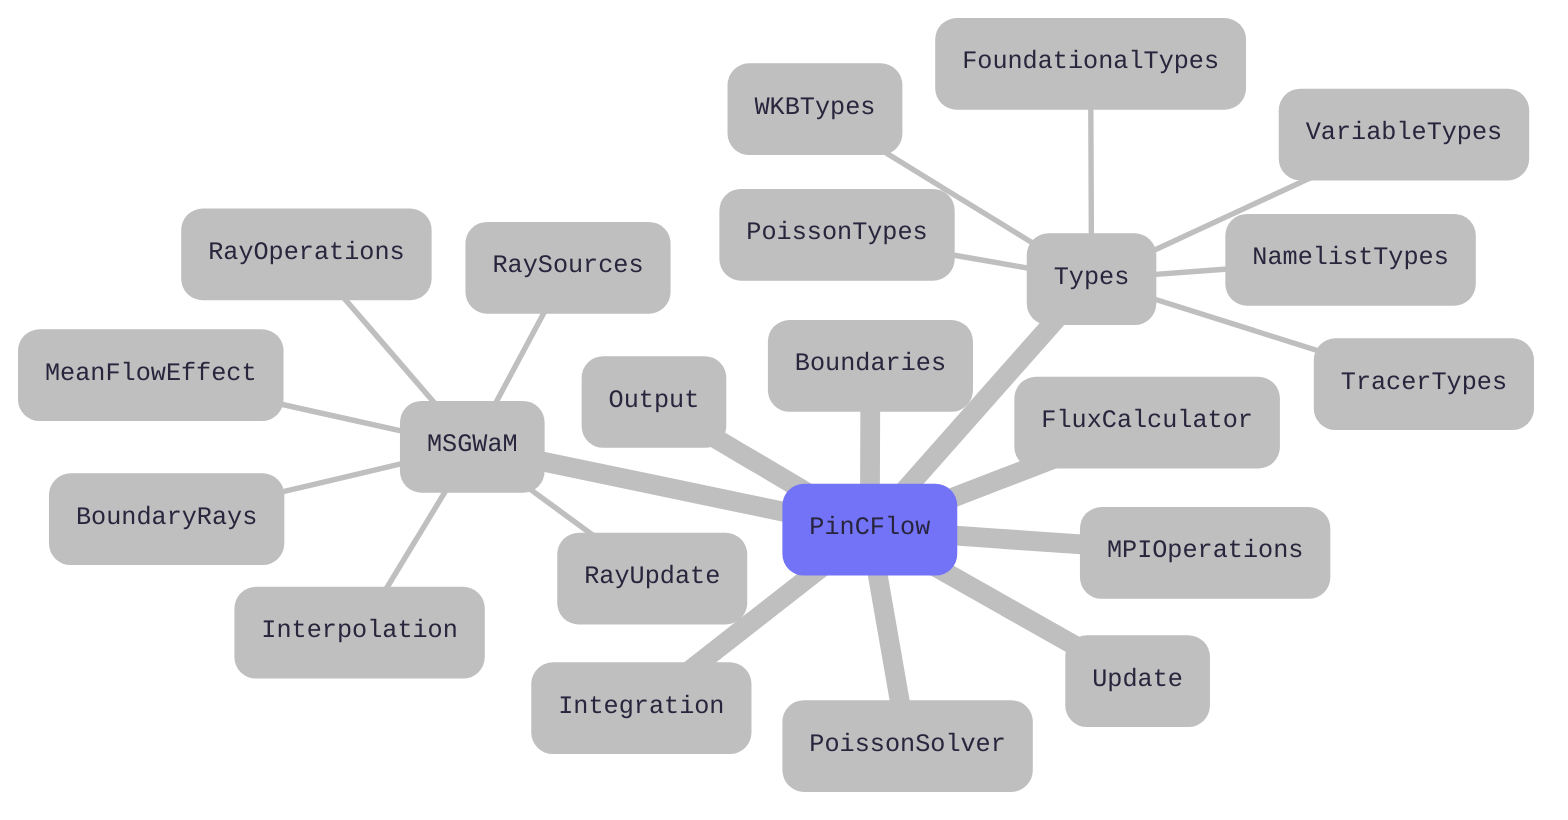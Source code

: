 ---
config:
    theme: redux
    fontFamily: monospace
---
mindmap
    root(PinCFlow)
        (Boundaries)
        (FluxCalculator)
        (Integration)
        (MPIOperations)
        (MSGWaM)
            (BoundaryRays)
            (Interpolation)
            (MeanFlowEffect)
            (RayOperations)
            (RaySources)
            (RayUpdate)
        (Output)
        (PoissonSolver)
        (Types)
            (FoundationalTypes)
            (NamelistTypes)
            (PoissonTypes)
            (TracerTypes)
            (VariableTypes)
            (WKBTypes)
        (Update)